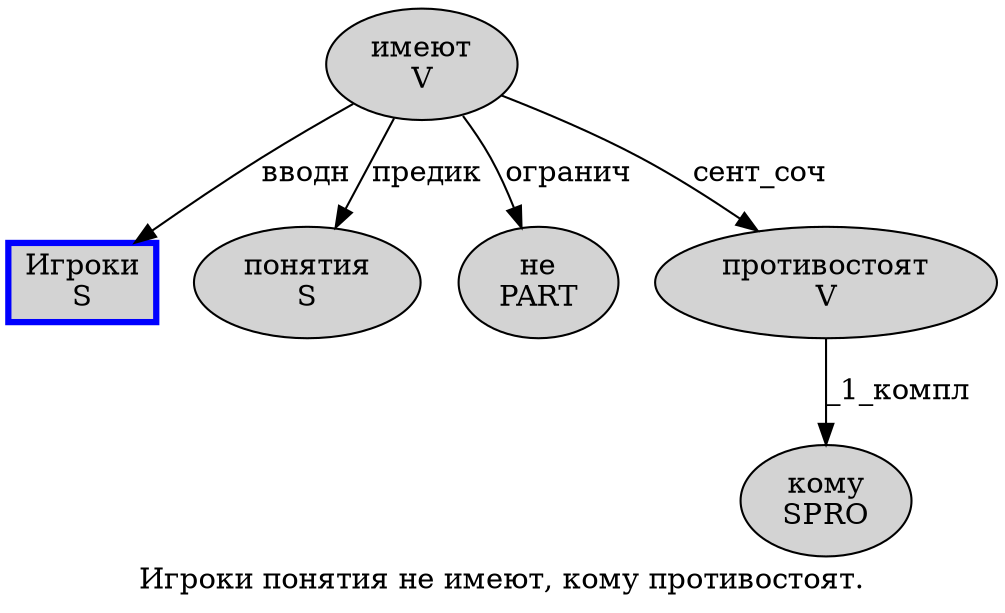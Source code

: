 digraph SENTENCE_1673 {
	graph [label="Игроки понятия не имеют, кому противостоят."]
	node [style=filled]
		0 [label="Игроки
S" color=blue fillcolor=lightgray penwidth=3 shape=box]
		1 [label="понятия
S" color="" fillcolor=lightgray penwidth=1 shape=ellipse]
		2 [label="не
PART" color="" fillcolor=lightgray penwidth=1 shape=ellipse]
		3 [label="имеют
V" color="" fillcolor=lightgray penwidth=1 shape=ellipse]
		5 [label="кому
SPRO" color="" fillcolor=lightgray penwidth=1 shape=ellipse]
		6 [label="противостоят
V" color="" fillcolor=lightgray penwidth=1 shape=ellipse]
			6 -> 5 [label="_1_компл"]
			3 -> 0 [label="вводн"]
			3 -> 1 [label="предик"]
			3 -> 2 [label="огранич"]
			3 -> 6 [label="сент_соч"]
}